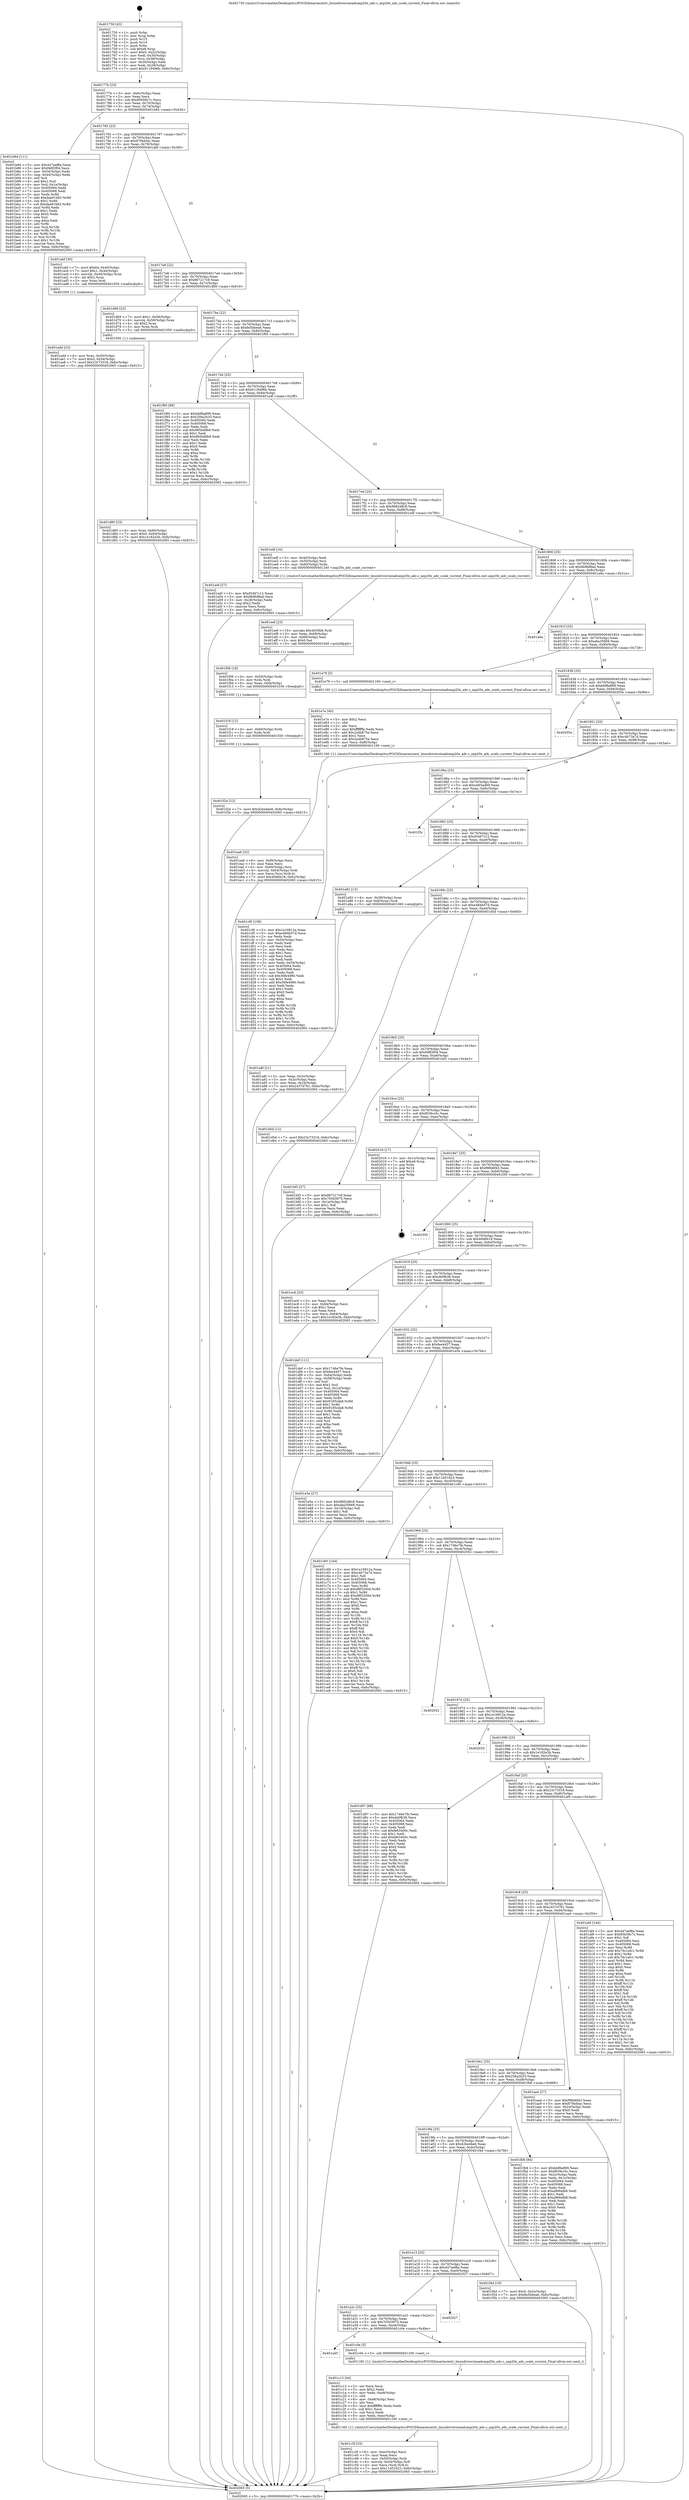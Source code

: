 digraph "0x401750" {
  label = "0x401750 (/mnt/c/Users/mathe/Desktop/tcc/POCII/binaries/extr_linuxdriversiioadcaxp20x_adc.c_axp20x_adc_scale_current_Final-ollvm.out::main(0))"
  labelloc = "t"
  node[shape=record]

  Entry [label="",width=0.3,height=0.3,shape=circle,fillcolor=black,style=filled]
  "0x40177b" [label="{
     0x40177b [23]\l
     | [instrs]\l
     &nbsp;&nbsp;0x40177b \<+3\>: mov -0x6c(%rbp),%eax\l
     &nbsp;&nbsp;0x40177e \<+2\>: mov %eax,%ecx\l
     &nbsp;&nbsp;0x401780 \<+6\>: sub $0x85b58c7c,%ecx\l
     &nbsp;&nbsp;0x401786 \<+3\>: mov %eax,-0x70(%rbp)\l
     &nbsp;&nbsp;0x401789 \<+3\>: mov %ecx,-0x74(%rbp)\l
     &nbsp;&nbsp;0x40178c \<+6\>: je 0000000000401b84 \<main+0x434\>\l
  }"]
  "0x401b84" [label="{
     0x401b84 [111]\l
     | [instrs]\l
     &nbsp;&nbsp;0x401b84 \<+5\>: mov $0x447aef8a,%eax\l
     &nbsp;&nbsp;0x401b89 \<+5\>: mov $0xf48f2f04,%ecx\l
     &nbsp;&nbsp;0x401b8e \<+3\>: mov -0x54(%rbp),%edx\l
     &nbsp;&nbsp;0x401b91 \<+3\>: cmp -0x44(%rbp),%edx\l
     &nbsp;&nbsp;0x401b94 \<+4\>: setl %sil\l
     &nbsp;&nbsp;0x401b98 \<+4\>: and $0x1,%sil\l
     &nbsp;&nbsp;0x401b9c \<+4\>: mov %sil,-0x1e(%rbp)\l
     &nbsp;&nbsp;0x401ba0 \<+7\>: mov 0x405064,%edx\l
     &nbsp;&nbsp;0x401ba7 \<+7\>: mov 0x405068,%edi\l
     &nbsp;&nbsp;0x401bae \<+3\>: mov %edx,%r8d\l
     &nbsp;&nbsp;0x401bb1 \<+7\>: add $0xdae91b83,%r8d\l
     &nbsp;&nbsp;0x401bb8 \<+4\>: sub $0x1,%r8d\l
     &nbsp;&nbsp;0x401bbc \<+7\>: sub $0xdae91b83,%r8d\l
     &nbsp;&nbsp;0x401bc3 \<+4\>: imul %r8d,%edx\l
     &nbsp;&nbsp;0x401bc7 \<+3\>: and $0x1,%edx\l
     &nbsp;&nbsp;0x401bca \<+3\>: cmp $0x0,%edx\l
     &nbsp;&nbsp;0x401bcd \<+4\>: sete %sil\l
     &nbsp;&nbsp;0x401bd1 \<+3\>: cmp $0xa,%edi\l
     &nbsp;&nbsp;0x401bd4 \<+4\>: setl %r9b\l
     &nbsp;&nbsp;0x401bd8 \<+3\>: mov %sil,%r10b\l
     &nbsp;&nbsp;0x401bdb \<+3\>: and %r9b,%r10b\l
     &nbsp;&nbsp;0x401bde \<+3\>: xor %r9b,%sil\l
     &nbsp;&nbsp;0x401be1 \<+3\>: or %sil,%r10b\l
     &nbsp;&nbsp;0x401be4 \<+4\>: test $0x1,%r10b\l
     &nbsp;&nbsp;0x401be8 \<+3\>: cmovne %ecx,%eax\l
     &nbsp;&nbsp;0x401beb \<+3\>: mov %eax,-0x6c(%rbp)\l
     &nbsp;&nbsp;0x401bee \<+5\>: jmp 0000000000402065 \<main+0x915\>\l
  }"]
  "0x401792" [label="{
     0x401792 [22]\l
     | [instrs]\l
     &nbsp;&nbsp;0x401792 \<+5\>: jmp 0000000000401797 \<main+0x47\>\l
     &nbsp;&nbsp;0x401797 \<+3\>: mov -0x70(%rbp),%eax\l
     &nbsp;&nbsp;0x40179a \<+5\>: sub $0x87f4d0ac,%eax\l
     &nbsp;&nbsp;0x40179f \<+3\>: mov %eax,-0x78(%rbp)\l
     &nbsp;&nbsp;0x4017a2 \<+6\>: je 0000000000401abf \<main+0x36f\>\l
  }"]
  Exit [label="",width=0.3,height=0.3,shape=circle,fillcolor=black,style=filled,peripheries=2]
  "0x401abf" [label="{
     0x401abf [30]\l
     | [instrs]\l
     &nbsp;&nbsp;0x401abf \<+7\>: movl $0x64,-0x40(%rbp)\l
     &nbsp;&nbsp;0x401ac6 \<+7\>: movl $0x1,-0x44(%rbp)\l
     &nbsp;&nbsp;0x401acd \<+4\>: movslq -0x44(%rbp),%rax\l
     &nbsp;&nbsp;0x401ad1 \<+4\>: shl $0x2,%rax\l
     &nbsp;&nbsp;0x401ad5 \<+3\>: mov %rax,%rdi\l
     &nbsp;&nbsp;0x401ad8 \<+5\>: call 0000000000401050 \<malloc@plt\>\l
     | [calls]\l
     &nbsp;&nbsp;0x401050 \{1\} (unknown)\l
  }"]
  "0x4017a8" [label="{
     0x4017a8 [22]\l
     | [instrs]\l
     &nbsp;&nbsp;0x4017a8 \<+5\>: jmp 00000000004017ad \<main+0x5d\>\l
     &nbsp;&nbsp;0x4017ad \<+3\>: mov -0x70(%rbp),%eax\l
     &nbsp;&nbsp;0x4017b0 \<+5\>: sub $0x887217c9,%eax\l
     &nbsp;&nbsp;0x4017b5 \<+3\>: mov %eax,-0x7c(%rbp)\l
     &nbsp;&nbsp;0x4017b8 \<+6\>: je 0000000000401d69 \<main+0x619\>\l
  }"]
  "0x401f24" [label="{
     0x401f24 [12]\l
     | [instrs]\l
     &nbsp;&nbsp;0x401f24 \<+7\>: movl $0x42be4be6,-0x6c(%rbp)\l
     &nbsp;&nbsp;0x401f2b \<+5\>: jmp 0000000000402065 \<main+0x915\>\l
  }"]
  "0x401d69" [label="{
     0x401d69 [23]\l
     | [instrs]\l
     &nbsp;&nbsp;0x401d69 \<+7\>: movl $0x1,-0x58(%rbp)\l
     &nbsp;&nbsp;0x401d70 \<+4\>: movslq -0x58(%rbp),%rax\l
     &nbsp;&nbsp;0x401d74 \<+4\>: shl $0x2,%rax\l
     &nbsp;&nbsp;0x401d78 \<+3\>: mov %rax,%rdi\l
     &nbsp;&nbsp;0x401d7b \<+5\>: call 0000000000401050 \<malloc@plt\>\l
     | [calls]\l
     &nbsp;&nbsp;0x401050 \{1\} (unknown)\l
  }"]
  "0x4017be" [label="{
     0x4017be [22]\l
     | [instrs]\l
     &nbsp;&nbsp;0x4017be \<+5\>: jmp 00000000004017c3 \<main+0x73\>\l
     &nbsp;&nbsp;0x4017c3 \<+3\>: mov -0x70(%rbp),%eax\l
     &nbsp;&nbsp;0x4017c6 \<+5\>: sub $0x8e5bbea6,%eax\l
     &nbsp;&nbsp;0x4017cb \<+3\>: mov %eax,-0x80(%rbp)\l
     &nbsp;&nbsp;0x4017ce \<+6\>: je 0000000000401f60 \<main+0x810\>\l
  }"]
  "0x401f18" [label="{
     0x401f18 [12]\l
     | [instrs]\l
     &nbsp;&nbsp;0x401f18 \<+4\>: mov -0x60(%rbp),%rdx\l
     &nbsp;&nbsp;0x401f1c \<+3\>: mov %rdx,%rdi\l
     &nbsp;&nbsp;0x401f1f \<+5\>: call 0000000000401030 \<free@plt\>\l
     | [calls]\l
     &nbsp;&nbsp;0x401030 \{1\} (unknown)\l
  }"]
  "0x401f60" [label="{
     0x401f60 [88]\l
     | [instrs]\l
     &nbsp;&nbsp;0x401f60 \<+5\>: mov $0xbbf8a899,%eax\l
     &nbsp;&nbsp;0x401f65 \<+5\>: mov $0x258a2b33,%ecx\l
     &nbsp;&nbsp;0x401f6a \<+7\>: mov 0x405064,%edx\l
     &nbsp;&nbsp;0x401f71 \<+7\>: mov 0x405068,%esi\l
     &nbsp;&nbsp;0x401f78 \<+2\>: mov %edx,%edi\l
     &nbsp;&nbsp;0x401f7a \<+6\>: sub $0x985bd9b9,%edi\l
     &nbsp;&nbsp;0x401f80 \<+3\>: sub $0x1,%edi\l
     &nbsp;&nbsp;0x401f83 \<+6\>: add $0x985bd9b9,%edi\l
     &nbsp;&nbsp;0x401f89 \<+3\>: imul %edi,%edx\l
     &nbsp;&nbsp;0x401f8c \<+3\>: and $0x1,%edx\l
     &nbsp;&nbsp;0x401f8f \<+3\>: cmp $0x0,%edx\l
     &nbsp;&nbsp;0x401f92 \<+4\>: sete %r8b\l
     &nbsp;&nbsp;0x401f96 \<+3\>: cmp $0xa,%esi\l
     &nbsp;&nbsp;0x401f99 \<+4\>: setl %r9b\l
     &nbsp;&nbsp;0x401f9d \<+3\>: mov %r8b,%r10b\l
     &nbsp;&nbsp;0x401fa0 \<+3\>: and %r9b,%r10b\l
     &nbsp;&nbsp;0x401fa3 \<+3\>: xor %r9b,%r8b\l
     &nbsp;&nbsp;0x401fa6 \<+3\>: or %r8b,%r10b\l
     &nbsp;&nbsp;0x401fa9 \<+4\>: test $0x1,%r10b\l
     &nbsp;&nbsp;0x401fad \<+3\>: cmovne %ecx,%eax\l
     &nbsp;&nbsp;0x401fb0 \<+3\>: mov %eax,-0x6c(%rbp)\l
     &nbsp;&nbsp;0x401fb3 \<+5\>: jmp 0000000000402065 \<main+0x915\>\l
  }"]
  "0x4017d4" [label="{
     0x4017d4 [25]\l
     | [instrs]\l
     &nbsp;&nbsp;0x4017d4 \<+5\>: jmp 00000000004017d9 \<main+0x89\>\l
     &nbsp;&nbsp;0x4017d9 \<+3\>: mov -0x70(%rbp),%eax\l
     &nbsp;&nbsp;0x4017dc \<+5\>: sub $0x9119496b,%eax\l
     &nbsp;&nbsp;0x4017e1 \<+6\>: mov %eax,-0x84(%rbp)\l
     &nbsp;&nbsp;0x4017e7 \<+6\>: je 0000000000401a4f \<main+0x2ff\>\l
  }"]
  "0x401f06" [label="{
     0x401f06 [18]\l
     | [instrs]\l
     &nbsp;&nbsp;0x401f06 \<+4\>: mov -0x50(%rbp),%rdx\l
     &nbsp;&nbsp;0x401f0a \<+3\>: mov %rdx,%rdi\l
     &nbsp;&nbsp;0x401f0d \<+6\>: mov %eax,-0xf4(%rbp)\l
     &nbsp;&nbsp;0x401f13 \<+5\>: call 0000000000401030 \<free@plt\>\l
     | [calls]\l
     &nbsp;&nbsp;0x401030 \{1\} (unknown)\l
  }"]
  "0x401a4f" [label="{
     0x401a4f [27]\l
     | [instrs]\l
     &nbsp;&nbsp;0x401a4f \<+5\>: mov $0xd5467c12,%eax\l
     &nbsp;&nbsp;0x401a54 \<+5\>: mov $0x9b9bf8ad,%ecx\l
     &nbsp;&nbsp;0x401a59 \<+3\>: mov -0x28(%rbp),%edx\l
     &nbsp;&nbsp;0x401a5c \<+3\>: cmp $0x2,%edx\l
     &nbsp;&nbsp;0x401a5f \<+3\>: cmovne %ecx,%eax\l
     &nbsp;&nbsp;0x401a62 \<+3\>: mov %eax,-0x6c(%rbp)\l
     &nbsp;&nbsp;0x401a65 \<+5\>: jmp 0000000000402065 \<main+0x915\>\l
  }"]
  "0x4017ed" [label="{
     0x4017ed [25]\l
     | [instrs]\l
     &nbsp;&nbsp;0x4017ed \<+5\>: jmp 00000000004017f2 \<main+0xa2\>\l
     &nbsp;&nbsp;0x4017f2 \<+3\>: mov -0x70(%rbp),%eax\l
     &nbsp;&nbsp;0x4017f5 \<+5\>: sub $0x9682d8c8,%eax\l
     &nbsp;&nbsp;0x4017fa \<+6\>: mov %eax,-0x88(%rbp)\l
     &nbsp;&nbsp;0x401800 \<+6\>: je 0000000000401edf \<main+0x78f\>\l
  }"]
  "0x402065" [label="{
     0x402065 [5]\l
     | [instrs]\l
     &nbsp;&nbsp;0x402065 \<+5\>: jmp 000000000040177b \<main+0x2b\>\l
  }"]
  "0x401750" [label="{
     0x401750 [43]\l
     | [instrs]\l
     &nbsp;&nbsp;0x401750 \<+1\>: push %rbp\l
     &nbsp;&nbsp;0x401751 \<+3\>: mov %rsp,%rbp\l
     &nbsp;&nbsp;0x401754 \<+2\>: push %r15\l
     &nbsp;&nbsp;0x401756 \<+2\>: push %r14\l
     &nbsp;&nbsp;0x401758 \<+1\>: push %rbx\l
     &nbsp;&nbsp;0x401759 \<+7\>: sub $0xe8,%rsp\l
     &nbsp;&nbsp;0x401760 \<+7\>: movl $0x0,-0x2c(%rbp)\l
     &nbsp;&nbsp;0x401767 \<+3\>: mov %edi,-0x30(%rbp)\l
     &nbsp;&nbsp;0x40176a \<+4\>: mov %rsi,-0x38(%rbp)\l
     &nbsp;&nbsp;0x40176e \<+3\>: mov -0x30(%rbp),%edi\l
     &nbsp;&nbsp;0x401771 \<+3\>: mov %edi,-0x28(%rbp)\l
     &nbsp;&nbsp;0x401774 \<+7\>: movl $0x9119496b,-0x6c(%rbp)\l
  }"]
  "0x401eef" [label="{
     0x401eef [23]\l
     | [instrs]\l
     &nbsp;&nbsp;0x401eef \<+10\>: movabs $0x4030b6,%rdi\l
     &nbsp;&nbsp;0x401ef9 \<+3\>: mov %eax,-0x68(%rbp)\l
     &nbsp;&nbsp;0x401efc \<+3\>: mov -0x68(%rbp),%esi\l
     &nbsp;&nbsp;0x401eff \<+2\>: mov $0x0,%al\l
     &nbsp;&nbsp;0x401f01 \<+5\>: call 0000000000401040 \<printf@plt\>\l
     | [calls]\l
     &nbsp;&nbsp;0x401040 \{1\} (unknown)\l
  }"]
  "0x401edf" [label="{
     0x401edf [16]\l
     | [instrs]\l
     &nbsp;&nbsp;0x401edf \<+3\>: mov -0x40(%rbp),%edi\l
     &nbsp;&nbsp;0x401ee2 \<+4\>: mov -0x50(%rbp),%rsi\l
     &nbsp;&nbsp;0x401ee6 \<+4\>: mov -0x60(%rbp),%rdx\l
     &nbsp;&nbsp;0x401eea \<+5\>: call 0000000000401240 \<axp20x_adc_scale_current\>\l
     | [calls]\l
     &nbsp;&nbsp;0x401240 \{1\} (/mnt/c/Users/mathe/Desktop/tcc/POCII/binaries/extr_linuxdriversiioadcaxp20x_adc.c_axp20x_adc_scale_current_Final-ollvm.out::axp20x_adc_scale_current)\l
  }"]
  "0x401806" [label="{
     0x401806 [25]\l
     | [instrs]\l
     &nbsp;&nbsp;0x401806 \<+5\>: jmp 000000000040180b \<main+0xbb\>\l
     &nbsp;&nbsp;0x40180b \<+3\>: mov -0x70(%rbp),%eax\l
     &nbsp;&nbsp;0x40180e \<+5\>: sub $0x9b9bf8ad,%eax\l
     &nbsp;&nbsp;0x401813 \<+6\>: mov %eax,-0x8c(%rbp)\l
     &nbsp;&nbsp;0x401819 \<+6\>: je 0000000000401a6a \<main+0x31a\>\l
  }"]
  "0x401ea6" [label="{
     0x401ea6 [32]\l
     | [instrs]\l
     &nbsp;&nbsp;0x401ea6 \<+6\>: mov -0xf0(%rbp),%ecx\l
     &nbsp;&nbsp;0x401eac \<+3\>: imul %eax,%ecx\l
     &nbsp;&nbsp;0x401eaf \<+4\>: mov -0x60(%rbp),%rsi\l
     &nbsp;&nbsp;0x401eb3 \<+4\>: movslq -0x64(%rbp),%rdi\l
     &nbsp;&nbsp;0x401eb7 \<+3\>: mov %ecx,(%rsi,%rdi,4)\l
     &nbsp;&nbsp;0x401eba \<+7\>: movl $0x40d6b18,-0x6c(%rbp)\l
     &nbsp;&nbsp;0x401ec1 \<+5\>: jmp 0000000000402065 \<main+0x915\>\l
  }"]
  "0x401a6a" [label="{
     0x401a6a\l
  }", style=dashed]
  "0x40181f" [label="{
     0x40181f [25]\l
     | [instrs]\l
     &nbsp;&nbsp;0x40181f \<+5\>: jmp 0000000000401824 \<main+0xd4\>\l
     &nbsp;&nbsp;0x401824 \<+3\>: mov -0x70(%rbp),%eax\l
     &nbsp;&nbsp;0x401827 \<+5\>: sub $0xaba35669,%eax\l
     &nbsp;&nbsp;0x40182c \<+6\>: mov %eax,-0x90(%rbp)\l
     &nbsp;&nbsp;0x401832 \<+6\>: je 0000000000401e79 \<main+0x729\>\l
  }"]
  "0x401e7e" [label="{
     0x401e7e [40]\l
     | [instrs]\l
     &nbsp;&nbsp;0x401e7e \<+5\>: mov $0x2,%ecx\l
     &nbsp;&nbsp;0x401e83 \<+1\>: cltd\l
     &nbsp;&nbsp;0x401e84 \<+2\>: idiv %ecx\l
     &nbsp;&nbsp;0x401e86 \<+6\>: imul $0xfffffffe,%edx,%ecx\l
     &nbsp;&nbsp;0x401e8c \<+6\>: add $0x2a4b875e,%ecx\l
     &nbsp;&nbsp;0x401e92 \<+3\>: add $0x1,%ecx\l
     &nbsp;&nbsp;0x401e95 \<+6\>: sub $0x2a4b875e,%ecx\l
     &nbsp;&nbsp;0x401e9b \<+6\>: mov %ecx,-0xf0(%rbp)\l
     &nbsp;&nbsp;0x401ea1 \<+5\>: call 0000000000401160 \<next_i\>\l
     | [calls]\l
     &nbsp;&nbsp;0x401160 \{1\} (/mnt/c/Users/mathe/Desktop/tcc/POCII/binaries/extr_linuxdriversiioadcaxp20x_adc.c_axp20x_adc_scale_current_Final-ollvm.out::next_i)\l
  }"]
  "0x401e79" [label="{
     0x401e79 [5]\l
     | [instrs]\l
     &nbsp;&nbsp;0x401e79 \<+5\>: call 0000000000401160 \<next_i\>\l
     | [calls]\l
     &nbsp;&nbsp;0x401160 \{1\} (/mnt/c/Users/mathe/Desktop/tcc/POCII/binaries/extr_linuxdriversiioadcaxp20x_adc.c_axp20x_adc_scale_current_Final-ollvm.out::next_i)\l
  }"]
  "0x401838" [label="{
     0x401838 [25]\l
     | [instrs]\l
     &nbsp;&nbsp;0x401838 \<+5\>: jmp 000000000040183d \<main+0xed\>\l
     &nbsp;&nbsp;0x40183d \<+3\>: mov -0x70(%rbp),%eax\l
     &nbsp;&nbsp;0x401840 \<+5\>: sub $0xbbf8a899,%eax\l
     &nbsp;&nbsp;0x401845 \<+6\>: mov %eax,-0x94(%rbp)\l
     &nbsp;&nbsp;0x40184b \<+6\>: je 000000000040205e \<main+0x90e\>\l
  }"]
  "0x401d80" [label="{
     0x401d80 [23]\l
     | [instrs]\l
     &nbsp;&nbsp;0x401d80 \<+4\>: mov %rax,-0x60(%rbp)\l
     &nbsp;&nbsp;0x401d84 \<+7\>: movl $0x0,-0x64(%rbp)\l
     &nbsp;&nbsp;0x401d8b \<+7\>: movl $0x1e182e3b,-0x6c(%rbp)\l
     &nbsp;&nbsp;0x401d92 \<+5\>: jmp 0000000000402065 \<main+0x915\>\l
  }"]
  "0x40205e" [label="{
     0x40205e\l
  }", style=dashed]
  "0x401851" [label="{
     0x401851 [25]\l
     | [instrs]\l
     &nbsp;&nbsp;0x401851 \<+5\>: jmp 0000000000401856 \<main+0x106\>\l
     &nbsp;&nbsp;0x401856 \<+3\>: mov -0x70(%rbp),%eax\l
     &nbsp;&nbsp;0x401859 \<+5\>: sub $0xc4b73a7d,%eax\l
     &nbsp;&nbsp;0x40185e \<+6\>: mov %eax,-0x98(%rbp)\l
     &nbsp;&nbsp;0x401864 \<+6\>: je 0000000000401cf0 \<main+0x5a0\>\l
  }"]
  "0x401c3f" [label="{
     0x401c3f [33]\l
     | [instrs]\l
     &nbsp;&nbsp;0x401c3f \<+6\>: mov -0xec(%rbp),%ecx\l
     &nbsp;&nbsp;0x401c45 \<+3\>: imul %eax,%ecx\l
     &nbsp;&nbsp;0x401c48 \<+4\>: mov -0x50(%rbp),%rdi\l
     &nbsp;&nbsp;0x401c4c \<+4\>: movslq -0x54(%rbp),%r8\l
     &nbsp;&nbsp;0x401c50 \<+4\>: mov %ecx,(%rdi,%r8,4)\l
     &nbsp;&nbsp;0x401c54 \<+7\>: movl $0x11d51623,-0x6c(%rbp)\l
     &nbsp;&nbsp;0x401c5b \<+5\>: jmp 0000000000402065 \<main+0x915\>\l
  }"]
  "0x401cf0" [label="{
     0x401cf0 [109]\l
     | [instrs]\l
     &nbsp;&nbsp;0x401cf0 \<+5\>: mov $0x1e16812a,%eax\l
     &nbsp;&nbsp;0x401cf5 \<+5\>: mov $0xe484b57d,%ecx\l
     &nbsp;&nbsp;0x401cfa \<+2\>: xor %edx,%edx\l
     &nbsp;&nbsp;0x401cfc \<+3\>: mov -0x54(%rbp),%esi\l
     &nbsp;&nbsp;0x401cff \<+2\>: mov %edx,%edi\l
     &nbsp;&nbsp;0x401d01 \<+2\>: sub %esi,%edi\l
     &nbsp;&nbsp;0x401d03 \<+2\>: mov %edx,%esi\l
     &nbsp;&nbsp;0x401d05 \<+3\>: sub $0x1,%esi\l
     &nbsp;&nbsp;0x401d08 \<+2\>: add %esi,%edi\l
     &nbsp;&nbsp;0x401d0a \<+2\>: sub %edi,%edx\l
     &nbsp;&nbsp;0x401d0c \<+3\>: mov %edx,-0x54(%rbp)\l
     &nbsp;&nbsp;0x401d0f \<+7\>: mov 0x405064,%edx\l
     &nbsp;&nbsp;0x401d16 \<+7\>: mov 0x405068,%esi\l
     &nbsp;&nbsp;0x401d1d \<+2\>: mov %edx,%edi\l
     &nbsp;&nbsp;0x401d1f \<+6\>: sub $0x36fe4980,%edi\l
     &nbsp;&nbsp;0x401d25 \<+3\>: sub $0x1,%edi\l
     &nbsp;&nbsp;0x401d28 \<+6\>: add $0x36fe4980,%edi\l
     &nbsp;&nbsp;0x401d2e \<+3\>: imul %edi,%edx\l
     &nbsp;&nbsp;0x401d31 \<+3\>: and $0x1,%edx\l
     &nbsp;&nbsp;0x401d34 \<+3\>: cmp $0x0,%edx\l
     &nbsp;&nbsp;0x401d37 \<+4\>: sete %r8b\l
     &nbsp;&nbsp;0x401d3b \<+3\>: cmp $0xa,%esi\l
     &nbsp;&nbsp;0x401d3e \<+4\>: setl %r9b\l
     &nbsp;&nbsp;0x401d42 \<+3\>: mov %r8b,%r10b\l
     &nbsp;&nbsp;0x401d45 \<+3\>: and %r9b,%r10b\l
     &nbsp;&nbsp;0x401d48 \<+3\>: xor %r9b,%r8b\l
     &nbsp;&nbsp;0x401d4b \<+3\>: or %r8b,%r10b\l
     &nbsp;&nbsp;0x401d4e \<+4\>: test $0x1,%r10b\l
     &nbsp;&nbsp;0x401d52 \<+3\>: cmovne %ecx,%eax\l
     &nbsp;&nbsp;0x401d55 \<+3\>: mov %eax,-0x6c(%rbp)\l
     &nbsp;&nbsp;0x401d58 \<+5\>: jmp 0000000000402065 \<main+0x915\>\l
  }"]
  "0x40186a" [label="{
     0x40186a [25]\l
     | [instrs]\l
     &nbsp;&nbsp;0x40186a \<+5\>: jmp 000000000040186f \<main+0x11f\>\l
     &nbsp;&nbsp;0x40186f \<+3\>: mov -0x70(%rbp),%eax\l
     &nbsp;&nbsp;0x401872 \<+5\>: sub $0xcb65ad69,%eax\l
     &nbsp;&nbsp;0x401877 \<+6\>: mov %eax,-0x9c(%rbp)\l
     &nbsp;&nbsp;0x40187d \<+6\>: je 0000000000401f3c \<main+0x7ec\>\l
  }"]
  "0x401c13" [label="{
     0x401c13 [44]\l
     | [instrs]\l
     &nbsp;&nbsp;0x401c13 \<+2\>: xor %ecx,%ecx\l
     &nbsp;&nbsp;0x401c15 \<+5\>: mov $0x2,%edx\l
     &nbsp;&nbsp;0x401c1a \<+6\>: mov %edx,-0xe8(%rbp)\l
     &nbsp;&nbsp;0x401c20 \<+1\>: cltd\l
     &nbsp;&nbsp;0x401c21 \<+6\>: mov -0xe8(%rbp),%esi\l
     &nbsp;&nbsp;0x401c27 \<+2\>: idiv %esi\l
     &nbsp;&nbsp;0x401c29 \<+6\>: imul $0xfffffffe,%edx,%edx\l
     &nbsp;&nbsp;0x401c2f \<+3\>: sub $0x1,%ecx\l
     &nbsp;&nbsp;0x401c32 \<+2\>: sub %ecx,%edx\l
     &nbsp;&nbsp;0x401c34 \<+6\>: mov %edx,-0xec(%rbp)\l
     &nbsp;&nbsp;0x401c3a \<+5\>: call 0000000000401160 \<next_i\>\l
     | [calls]\l
     &nbsp;&nbsp;0x401160 \{1\} (/mnt/c/Users/mathe/Desktop/tcc/POCII/binaries/extr_linuxdriversiioadcaxp20x_adc.c_axp20x_adc_scale_current_Final-ollvm.out::next_i)\l
  }"]
  "0x401f3c" [label="{
     0x401f3c\l
  }", style=dashed]
  "0x401883" [label="{
     0x401883 [25]\l
     | [instrs]\l
     &nbsp;&nbsp;0x401883 \<+5\>: jmp 0000000000401888 \<main+0x138\>\l
     &nbsp;&nbsp;0x401888 \<+3\>: mov -0x70(%rbp),%eax\l
     &nbsp;&nbsp;0x40188b \<+5\>: sub $0xd5467c12,%eax\l
     &nbsp;&nbsp;0x401890 \<+6\>: mov %eax,-0xa0(%rbp)\l
     &nbsp;&nbsp;0x401896 \<+6\>: je 0000000000401a82 \<main+0x332\>\l
  }"]
  "0x401a45" [label="{
     0x401a45\l
  }", style=dashed]
  "0x401a82" [label="{
     0x401a82 [13]\l
     | [instrs]\l
     &nbsp;&nbsp;0x401a82 \<+4\>: mov -0x38(%rbp),%rax\l
     &nbsp;&nbsp;0x401a86 \<+4\>: mov 0x8(%rax),%rdi\l
     &nbsp;&nbsp;0x401a8a \<+5\>: call 0000000000401060 \<atoi@plt\>\l
     | [calls]\l
     &nbsp;&nbsp;0x401060 \{1\} (unknown)\l
  }"]
  "0x40189c" [label="{
     0x40189c [25]\l
     | [instrs]\l
     &nbsp;&nbsp;0x40189c \<+5\>: jmp 00000000004018a1 \<main+0x151\>\l
     &nbsp;&nbsp;0x4018a1 \<+3\>: mov -0x70(%rbp),%eax\l
     &nbsp;&nbsp;0x4018a4 \<+5\>: sub $0xe484b57d,%eax\l
     &nbsp;&nbsp;0x4018a9 \<+6\>: mov %eax,-0xa4(%rbp)\l
     &nbsp;&nbsp;0x4018af \<+6\>: je 0000000000401d5d \<main+0x60d\>\l
  }"]
  "0x401a8f" [label="{
     0x401a8f [21]\l
     | [instrs]\l
     &nbsp;&nbsp;0x401a8f \<+3\>: mov %eax,-0x3c(%rbp)\l
     &nbsp;&nbsp;0x401a92 \<+3\>: mov -0x3c(%rbp),%eax\l
     &nbsp;&nbsp;0x401a95 \<+3\>: mov %eax,-0x24(%rbp)\l
     &nbsp;&nbsp;0x401a98 \<+7\>: movl $0x2437d761,-0x6c(%rbp)\l
     &nbsp;&nbsp;0x401a9f \<+5\>: jmp 0000000000402065 \<main+0x915\>\l
  }"]
  "0x401c0e" [label="{
     0x401c0e [5]\l
     | [instrs]\l
     &nbsp;&nbsp;0x401c0e \<+5\>: call 0000000000401160 \<next_i\>\l
     | [calls]\l
     &nbsp;&nbsp;0x401160 \{1\} (/mnt/c/Users/mathe/Desktop/tcc/POCII/binaries/extr_linuxdriversiioadcaxp20x_adc.c_axp20x_adc_scale_current_Final-ollvm.out::next_i)\l
  }"]
  "0x401d5d" [label="{
     0x401d5d [12]\l
     | [instrs]\l
     &nbsp;&nbsp;0x401d5d \<+7\>: movl $0x23c73318,-0x6c(%rbp)\l
     &nbsp;&nbsp;0x401d64 \<+5\>: jmp 0000000000402065 \<main+0x915\>\l
  }"]
  "0x4018b5" [label="{
     0x4018b5 [25]\l
     | [instrs]\l
     &nbsp;&nbsp;0x4018b5 \<+5\>: jmp 00000000004018ba \<main+0x16a\>\l
     &nbsp;&nbsp;0x4018ba \<+3\>: mov -0x70(%rbp),%eax\l
     &nbsp;&nbsp;0x4018bd \<+5\>: sub $0xf48f2f04,%eax\l
     &nbsp;&nbsp;0x4018c2 \<+6\>: mov %eax,-0xa8(%rbp)\l
     &nbsp;&nbsp;0x4018c8 \<+6\>: je 0000000000401bf3 \<main+0x4a3\>\l
  }"]
  "0x401a2c" [label="{
     0x401a2c [25]\l
     | [instrs]\l
     &nbsp;&nbsp;0x401a2c \<+5\>: jmp 0000000000401a31 \<main+0x2e1\>\l
     &nbsp;&nbsp;0x401a31 \<+3\>: mov -0x70(%rbp),%eax\l
     &nbsp;&nbsp;0x401a34 \<+5\>: sub $0x705d3975,%eax\l
     &nbsp;&nbsp;0x401a39 \<+6\>: mov %eax,-0xe4(%rbp)\l
     &nbsp;&nbsp;0x401a3f \<+6\>: je 0000000000401c0e \<main+0x4be\>\l
  }"]
  "0x401bf3" [label="{
     0x401bf3 [27]\l
     | [instrs]\l
     &nbsp;&nbsp;0x401bf3 \<+5\>: mov $0x887217c9,%eax\l
     &nbsp;&nbsp;0x401bf8 \<+5\>: mov $0x705d3975,%ecx\l
     &nbsp;&nbsp;0x401bfd \<+3\>: mov -0x1e(%rbp),%dl\l
     &nbsp;&nbsp;0x401c00 \<+3\>: test $0x1,%dl\l
     &nbsp;&nbsp;0x401c03 \<+3\>: cmovne %ecx,%eax\l
     &nbsp;&nbsp;0x401c06 \<+3\>: mov %eax,-0x6c(%rbp)\l
     &nbsp;&nbsp;0x401c09 \<+5\>: jmp 0000000000402065 \<main+0x915\>\l
  }"]
  "0x4018ce" [label="{
     0x4018ce [25]\l
     | [instrs]\l
     &nbsp;&nbsp;0x4018ce \<+5\>: jmp 00000000004018d3 \<main+0x183\>\l
     &nbsp;&nbsp;0x4018d3 \<+3\>: mov -0x70(%rbp),%eax\l
     &nbsp;&nbsp;0x4018d6 \<+5\>: sub $0xf639cc5c,%eax\l
     &nbsp;&nbsp;0x4018db \<+6\>: mov %eax,-0xac(%rbp)\l
     &nbsp;&nbsp;0x4018e1 \<+6\>: je 0000000000402016 \<main+0x8c6\>\l
  }"]
  "0x402027" [label="{
     0x402027\l
  }", style=dashed]
  "0x402016" [label="{
     0x402016 [17]\l
     | [instrs]\l
     &nbsp;&nbsp;0x402016 \<+3\>: mov -0x1c(%rbp),%eax\l
     &nbsp;&nbsp;0x402019 \<+7\>: add $0xe8,%rsp\l
     &nbsp;&nbsp;0x402020 \<+1\>: pop %rbx\l
     &nbsp;&nbsp;0x402021 \<+2\>: pop %r14\l
     &nbsp;&nbsp;0x402023 \<+2\>: pop %r15\l
     &nbsp;&nbsp;0x402025 \<+1\>: pop %rbp\l
     &nbsp;&nbsp;0x402026 \<+1\>: ret\l
  }"]
  "0x4018e7" [label="{
     0x4018e7 [25]\l
     | [instrs]\l
     &nbsp;&nbsp;0x4018e7 \<+5\>: jmp 00000000004018ec \<main+0x19c\>\l
     &nbsp;&nbsp;0x4018ec \<+3\>: mov -0x70(%rbp),%eax\l
     &nbsp;&nbsp;0x4018ef \<+5\>: sub $0xf96b6f43,%eax\l
     &nbsp;&nbsp;0x4018f4 \<+6\>: mov %eax,-0xb0(%rbp)\l
     &nbsp;&nbsp;0x4018fa \<+6\>: je 0000000000401f30 \<main+0x7e0\>\l
  }"]
  "0x401a13" [label="{
     0x401a13 [25]\l
     | [instrs]\l
     &nbsp;&nbsp;0x401a13 \<+5\>: jmp 0000000000401a18 \<main+0x2c8\>\l
     &nbsp;&nbsp;0x401a18 \<+3\>: mov -0x70(%rbp),%eax\l
     &nbsp;&nbsp;0x401a1b \<+5\>: sub $0x447aef8a,%eax\l
     &nbsp;&nbsp;0x401a20 \<+6\>: mov %eax,-0xe0(%rbp)\l
     &nbsp;&nbsp;0x401a26 \<+6\>: je 0000000000402027 \<main+0x8d7\>\l
  }"]
  "0x401f30" [label="{
     0x401f30\l
  }", style=dashed]
  "0x401900" [label="{
     0x401900 [25]\l
     | [instrs]\l
     &nbsp;&nbsp;0x401900 \<+5\>: jmp 0000000000401905 \<main+0x1b5\>\l
     &nbsp;&nbsp;0x401905 \<+3\>: mov -0x70(%rbp),%eax\l
     &nbsp;&nbsp;0x401908 \<+5\>: sub $0x40d6b18,%eax\l
     &nbsp;&nbsp;0x40190d \<+6\>: mov %eax,-0xb4(%rbp)\l
     &nbsp;&nbsp;0x401913 \<+6\>: je 0000000000401ec6 \<main+0x776\>\l
  }"]
  "0x401f4d" [label="{
     0x401f4d [19]\l
     | [instrs]\l
     &nbsp;&nbsp;0x401f4d \<+7\>: movl $0x0,-0x2c(%rbp)\l
     &nbsp;&nbsp;0x401f54 \<+7\>: movl $0x8e5bbea6,-0x6c(%rbp)\l
     &nbsp;&nbsp;0x401f5b \<+5\>: jmp 0000000000402065 \<main+0x915\>\l
  }"]
  "0x401ec6" [label="{
     0x401ec6 [25]\l
     | [instrs]\l
     &nbsp;&nbsp;0x401ec6 \<+2\>: xor %eax,%eax\l
     &nbsp;&nbsp;0x401ec8 \<+3\>: mov -0x64(%rbp),%ecx\l
     &nbsp;&nbsp;0x401ecb \<+3\>: sub $0x1,%eax\l
     &nbsp;&nbsp;0x401ece \<+2\>: sub %eax,%ecx\l
     &nbsp;&nbsp;0x401ed0 \<+3\>: mov %ecx,-0x64(%rbp)\l
     &nbsp;&nbsp;0x401ed3 \<+7\>: movl $0x1e182e3b,-0x6c(%rbp)\l
     &nbsp;&nbsp;0x401eda \<+5\>: jmp 0000000000402065 \<main+0x915\>\l
  }"]
  "0x401919" [label="{
     0x401919 [25]\l
     | [instrs]\l
     &nbsp;&nbsp;0x401919 \<+5\>: jmp 000000000040191e \<main+0x1ce\>\l
     &nbsp;&nbsp;0x40191e \<+3\>: mov -0x70(%rbp),%eax\l
     &nbsp;&nbsp;0x401921 \<+5\>: sub $0xde0fb36,%eax\l
     &nbsp;&nbsp;0x401926 \<+6\>: mov %eax,-0xb8(%rbp)\l
     &nbsp;&nbsp;0x40192c \<+6\>: je 0000000000401def \<main+0x69f\>\l
  }"]
  "0x4019fa" [label="{
     0x4019fa [25]\l
     | [instrs]\l
     &nbsp;&nbsp;0x4019fa \<+5\>: jmp 00000000004019ff \<main+0x2af\>\l
     &nbsp;&nbsp;0x4019ff \<+3\>: mov -0x70(%rbp),%eax\l
     &nbsp;&nbsp;0x401a02 \<+5\>: sub $0x42be4be6,%eax\l
     &nbsp;&nbsp;0x401a07 \<+6\>: mov %eax,-0xdc(%rbp)\l
     &nbsp;&nbsp;0x401a0d \<+6\>: je 0000000000401f4d \<main+0x7fd\>\l
  }"]
  "0x401def" [label="{
     0x401def [111]\l
     | [instrs]\l
     &nbsp;&nbsp;0x401def \<+5\>: mov $0x1746e7fe,%eax\l
     &nbsp;&nbsp;0x401df4 \<+5\>: mov $0xfee4457,%ecx\l
     &nbsp;&nbsp;0x401df9 \<+3\>: mov -0x64(%rbp),%edx\l
     &nbsp;&nbsp;0x401dfc \<+3\>: cmp -0x58(%rbp),%edx\l
     &nbsp;&nbsp;0x401dff \<+4\>: setl %sil\l
     &nbsp;&nbsp;0x401e03 \<+4\>: and $0x1,%sil\l
     &nbsp;&nbsp;0x401e07 \<+4\>: mov %sil,-0x1d(%rbp)\l
     &nbsp;&nbsp;0x401e0b \<+7\>: mov 0x405064,%edx\l
     &nbsp;&nbsp;0x401e12 \<+7\>: mov 0x405068,%edi\l
     &nbsp;&nbsp;0x401e19 \<+3\>: mov %edx,%r8d\l
     &nbsp;&nbsp;0x401e1c \<+7\>: add $0x9185cda8,%r8d\l
     &nbsp;&nbsp;0x401e23 \<+4\>: sub $0x1,%r8d\l
     &nbsp;&nbsp;0x401e27 \<+7\>: sub $0x9185cda8,%r8d\l
     &nbsp;&nbsp;0x401e2e \<+4\>: imul %r8d,%edx\l
     &nbsp;&nbsp;0x401e32 \<+3\>: and $0x1,%edx\l
     &nbsp;&nbsp;0x401e35 \<+3\>: cmp $0x0,%edx\l
     &nbsp;&nbsp;0x401e38 \<+4\>: sete %sil\l
     &nbsp;&nbsp;0x401e3c \<+3\>: cmp $0xa,%edi\l
     &nbsp;&nbsp;0x401e3f \<+4\>: setl %r9b\l
     &nbsp;&nbsp;0x401e43 \<+3\>: mov %sil,%r10b\l
     &nbsp;&nbsp;0x401e46 \<+3\>: and %r9b,%r10b\l
     &nbsp;&nbsp;0x401e49 \<+3\>: xor %r9b,%sil\l
     &nbsp;&nbsp;0x401e4c \<+3\>: or %sil,%r10b\l
     &nbsp;&nbsp;0x401e4f \<+4\>: test $0x1,%r10b\l
     &nbsp;&nbsp;0x401e53 \<+3\>: cmovne %ecx,%eax\l
     &nbsp;&nbsp;0x401e56 \<+3\>: mov %eax,-0x6c(%rbp)\l
     &nbsp;&nbsp;0x401e59 \<+5\>: jmp 0000000000402065 \<main+0x915\>\l
  }"]
  "0x401932" [label="{
     0x401932 [25]\l
     | [instrs]\l
     &nbsp;&nbsp;0x401932 \<+5\>: jmp 0000000000401937 \<main+0x1e7\>\l
     &nbsp;&nbsp;0x401937 \<+3\>: mov -0x70(%rbp),%eax\l
     &nbsp;&nbsp;0x40193a \<+5\>: sub $0xfee4457,%eax\l
     &nbsp;&nbsp;0x40193f \<+6\>: mov %eax,-0xbc(%rbp)\l
     &nbsp;&nbsp;0x401945 \<+6\>: je 0000000000401e5e \<main+0x70e\>\l
  }"]
  "0x401fb8" [label="{
     0x401fb8 [94]\l
     | [instrs]\l
     &nbsp;&nbsp;0x401fb8 \<+5\>: mov $0xbbf8a899,%eax\l
     &nbsp;&nbsp;0x401fbd \<+5\>: mov $0xf639cc5c,%ecx\l
     &nbsp;&nbsp;0x401fc2 \<+3\>: mov -0x2c(%rbp),%edx\l
     &nbsp;&nbsp;0x401fc5 \<+3\>: mov %edx,-0x1c(%rbp)\l
     &nbsp;&nbsp;0x401fc8 \<+7\>: mov 0x405064,%edx\l
     &nbsp;&nbsp;0x401fcf \<+7\>: mov 0x405068,%esi\l
     &nbsp;&nbsp;0x401fd6 \<+2\>: mov %edx,%edi\l
     &nbsp;&nbsp;0x401fd8 \<+6\>: sub $0xa966afb8,%edi\l
     &nbsp;&nbsp;0x401fde \<+3\>: sub $0x1,%edi\l
     &nbsp;&nbsp;0x401fe1 \<+6\>: add $0xa966afb8,%edi\l
     &nbsp;&nbsp;0x401fe7 \<+3\>: imul %edi,%edx\l
     &nbsp;&nbsp;0x401fea \<+3\>: and $0x1,%edx\l
     &nbsp;&nbsp;0x401fed \<+3\>: cmp $0x0,%edx\l
     &nbsp;&nbsp;0x401ff0 \<+4\>: sete %r8b\l
     &nbsp;&nbsp;0x401ff4 \<+3\>: cmp $0xa,%esi\l
     &nbsp;&nbsp;0x401ff7 \<+4\>: setl %r9b\l
     &nbsp;&nbsp;0x401ffb \<+3\>: mov %r8b,%r10b\l
     &nbsp;&nbsp;0x401ffe \<+3\>: and %r9b,%r10b\l
     &nbsp;&nbsp;0x402001 \<+3\>: xor %r9b,%r8b\l
     &nbsp;&nbsp;0x402004 \<+3\>: or %r8b,%r10b\l
     &nbsp;&nbsp;0x402007 \<+4\>: test $0x1,%r10b\l
     &nbsp;&nbsp;0x40200b \<+3\>: cmovne %ecx,%eax\l
     &nbsp;&nbsp;0x40200e \<+3\>: mov %eax,-0x6c(%rbp)\l
     &nbsp;&nbsp;0x402011 \<+5\>: jmp 0000000000402065 \<main+0x915\>\l
  }"]
  "0x401e5e" [label="{
     0x401e5e [27]\l
     | [instrs]\l
     &nbsp;&nbsp;0x401e5e \<+5\>: mov $0x9682d8c8,%eax\l
     &nbsp;&nbsp;0x401e63 \<+5\>: mov $0xaba35669,%ecx\l
     &nbsp;&nbsp;0x401e68 \<+3\>: mov -0x1d(%rbp),%dl\l
     &nbsp;&nbsp;0x401e6b \<+3\>: test $0x1,%dl\l
     &nbsp;&nbsp;0x401e6e \<+3\>: cmovne %ecx,%eax\l
     &nbsp;&nbsp;0x401e71 \<+3\>: mov %eax,-0x6c(%rbp)\l
     &nbsp;&nbsp;0x401e74 \<+5\>: jmp 0000000000402065 \<main+0x915\>\l
  }"]
  "0x40194b" [label="{
     0x40194b [25]\l
     | [instrs]\l
     &nbsp;&nbsp;0x40194b \<+5\>: jmp 0000000000401950 \<main+0x200\>\l
     &nbsp;&nbsp;0x401950 \<+3\>: mov -0x70(%rbp),%eax\l
     &nbsp;&nbsp;0x401953 \<+5\>: sub $0x11d51623,%eax\l
     &nbsp;&nbsp;0x401958 \<+6\>: mov %eax,-0xc0(%rbp)\l
     &nbsp;&nbsp;0x40195e \<+6\>: je 0000000000401c60 \<main+0x510\>\l
  }"]
  "0x401add" [label="{
     0x401add [23]\l
     | [instrs]\l
     &nbsp;&nbsp;0x401add \<+4\>: mov %rax,-0x50(%rbp)\l
     &nbsp;&nbsp;0x401ae1 \<+7\>: movl $0x0,-0x54(%rbp)\l
     &nbsp;&nbsp;0x401ae8 \<+7\>: movl $0x23c73318,-0x6c(%rbp)\l
     &nbsp;&nbsp;0x401aef \<+5\>: jmp 0000000000402065 \<main+0x915\>\l
  }"]
  "0x401c60" [label="{
     0x401c60 [144]\l
     | [instrs]\l
     &nbsp;&nbsp;0x401c60 \<+5\>: mov $0x1e16812a,%eax\l
     &nbsp;&nbsp;0x401c65 \<+5\>: mov $0xc4b73a7d,%ecx\l
     &nbsp;&nbsp;0x401c6a \<+2\>: mov $0x1,%dl\l
     &nbsp;&nbsp;0x401c6c \<+7\>: mov 0x405064,%esi\l
     &nbsp;&nbsp;0x401c73 \<+7\>: mov 0x405068,%edi\l
     &nbsp;&nbsp;0x401c7a \<+3\>: mov %esi,%r8d\l
     &nbsp;&nbsp;0x401c7d \<+7\>: sub $0xd8f3200d,%r8d\l
     &nbsp;&nbsp;0x401c84 \<+4\>: sub $0x1,%r8d\l
     &nbsp;&nbsp;0x401c88 \<+7\>: add $0xd8f3200d,%r8d\l
     &nbsp;&nbsp;0x401c8f \<+4\>: imul %r8d,%esi\l
     &nbsp;&nbsp;0x401c93 \<+3\>: and $0x1,%esi\l
     &nbsp;&nbsp;0x401c96 \<+3\>: cmp $0x0,%esi\l
     &nbsp;&nbsp;0x401c99 \<+4\>: sete %r9b\l
     &nbsp;&nbsp;0x401c9d \<+3\>: cmp $0xa,%edi\l
     &nbsp;&nbsp;0x401ca0 \<+4\>: setl %r10b\l
     &nbsp;&nbsp;0x401ca4 \<+3\>: mov %r9b,%r11b\l
     &nbsp;&nbsp;0x401ca7 \<+4\>: xor $0xff,%r11b\l
     &nbsp;&nbsp;0x401cab \<+3\>: mov %r10b,%bl\l
     &nbsp;&nbsp;0x401cae \<+3\>: xor $0xff,%bl\l
     &nbsp;&nbsp;0x401cb1 \<+3\>: xor $0x0,%dl\l
     &nbsp;&nbsp;0x401cb4 \<+3\>: mov %r11b,%r14b\l
     &nbsp;&nbsp;0x401cb7 \<+4\>: and $0x0,%r14b\l
     &nbsp;&nbsp;0x401cbb \<+3\>: and %dl,%r9b\l
     &nbsp;&nbsp;0x401cbe \<+3\>: mov %bl,%r15b\l
     &nbsp;&nbsp;0x401cc1 \<+4\>: and $0x0,%r15b\l
     &nbsp;&nbsp;0x401cc5 \<+3\>: and %dl,%r10b\l
     &nbsp;&nbsp;0x401cc8 \<+3\>: or %r9b,%r14b\l
     &nbsp;&nbsp;0x401ccb \<+3\>: or %r10b,%r15b\l
     &nbsp;&nbsp;0x401cce \<+3\>: xor %r15b,%r14b\l
     &nbsp;&nbsp;0x401cd1 \<+3\>: or %bl,%r11b\l
     &nbsp;&nbsp;0x401cd4 \<+4\>: xor $0xff,%r11b\l
     &nbsp;&nbsp;0x401cd8 \<+3\>: or $0x0,%dl\l
     &nbsp;&nbsp;0x401cdb \<+3\>: and %dl,%r11b\l
     &nbsp;&nbsp;0x401cde \<+3\>: or %r11b,%r14b\l
     &nbsp;&nbsp;0x401ce1 \<+4\>: test $0x1,%r14b\l
     &nbsp;&nbsp;0x401ce5 \<+3\>: cmovne %ecx,%eax\l
     &nbsp;&nbsp;0x401ce8 \<+3\>: mov %eax,-0x6c(%rbp)\l
     &nbsp;&nbsp;0x401ceb \<+5\>: jmp 0000000000402065 \<main+0x915\>\l
  }"]
  "0x401964" [label="{
     0x401964 [25]\l
     | [instrs]\l
     &nbsp;&nbsp;0x401964 \<+5\>: jmp 0000000000401969 \<main+0x219\>\l
     &nbsp;&nbsp;0x401969 \<+3\>: mov -0x70(%rbp),%eax\l
     &nbsp;&nbsp;0x40196c \<+5\>: sub $0x1746e7fe,%eax\l
     &nbsp;&nbsp;0x401971 \<+6\>: mov %eax,-0xc4(%rbp)\l
     &nbsp;&nbsp;0x401977 \<+6\>: je 0000000000402052 \<main+0x902\>\l
  }"]
  "0x4019e1" [label="{
     0x4019e1 [25]\l
     | [instrs]\l
     &nbsp;&nbsp;0x4019e1 \<+5\>: jmp 00000000004019e6 \<main+0x296\>\l
     &nbsp;&nbsp;0x4019e6 \<+3\>: mov -0x70(%rbp),%eax\l
     &nbsp;&nbsp;0x4019e9 \<+5\>: sub $0x258a2b33,%eax\l
     &nbsp;&nbsp;0x4019ee \<+6\>: mov %eax,-0xd8(%rbp)\l
     &nbsp;&nbsp;0x4019f4 \<+6\>: je 0000000000401fb8 \<main+0x868\>\l
  }"]
  "0x402052" [label="{
     0x402052\l
  }", style=dashed]
  "0x40197d" [label="{
     0x40197d [25]\l
     | [instrs]\l
     &nbsp;&nbsp;0x40197d \<+5\>: jmp 0000000000401982 \<main+0x232\>\l
     &nbsp;&nbsp;0x401982 \<+3\>: mov -0x70(%rbp),%eax\l
     &nbsp;&nbsp;0x401985 \<+5\>: sub $0x1e16812a,%eax\l
     &nbsp;&nbsp;0x40198a \<+6\>: mov %eax,-0xc8(%rbp)\l
     &nbsp;&nbsp;0x401990 \<+6\>: je 0000000000402033 \<main+0x8e3\>\l
  }"]
  "0x401aa4" [label="{
     0x401aa4 [27]\l
     | [instrs]\l
     &nbsp;&nbsp;0x401aa4 \<+5\>: mov $0xf96b6f43,%eax\l
     &nbsp;&nbsp;0x401aa9 \<+5\>: mov $0x87f4d0ac,%ecx\l
     &nbsp;&nbsp;0x401aae \<+3\>: mov -0x24(%rbp),%edx\l
     &nbsp;&nbsp;0x401ab1 \<+3\>: cmp $0x0,%edx\l
     &nbsp;&nbsp;0x401ab4 \<+3\>: cmove %ecx,%eax\l
     &nbsp;&nbsp;0x401ab7 \<+3\>: mov %eax,-0x6c(%rbp)\l
     &nbsp;&nbsp;0x401aba \<+5\>: jmp 0000000000402065 \<main+0x915\>\l
  }"]
  "0x402033" [label="{
     0x402033\l
  }", style=dashed]
  "0x401996" [label="{
     0x401996 [25]\l
     | [instrs]\l
     &nbsp;&nbsp;0x401996 \<+5\>: jmp 000000000040199b \<main+0x24b\>\l
     &nbsp;&nbsp;0x40199b \<+3\>: mov -0x70(%rbp),%eax\l
     &nbsp;&nbsp;0x40199e \<+5\>: sub $0x1e182e3b,%eax\l
     &nbsp;&nbsp;0x4019a3 \<+6\>: mov %eax,-0xcc(%rbp)\l
     &nbsp;&nbsp;0x4019a9 \<+6\>: je 0000000000401d97 \<main+0x647\>\l
  }"]
  "0x4019c8" [label="{
     0x4019c8 [25]\l
     | [instrs]\l
     &nbsp;&nbsp;0x4019c8 \<+5\>: jmp 00000000004019cd \<main+0x27d\>\l
     &nbsp;&nbsp;0x4019cd \<+3\>: mov -0x70(%rbp),%eax\l
     &nbsp;&nbsp;0x4019d0 \<+5\>: sub $0x2437d761,%eax\l
     &nbsp;&nbsp;0x4019d5 \<+6\>: mov %eax,-0xd4(%rbp)\l
     &nbsp;&nbsp;0x4019db \<+6\>: je 0000000000401aa4 \<main+0x354\>\l
  }"]
  "0x401d97" [label="{
     0x401d97 [88]\l
     | [instrs]\l
     &nbsp;&nbsp;0x401d97 \<+5\>: mov $0x1746e7fe,%eax\l
     &nbsp;&nbsp;0x401d9c \<+5\>: mov $0xde0fb36,%ecx\l
     &nbsp;&nbsp;0x401da1 \<+7\>: mov 0x405064,%edx\l
     &nbsp;&nbsp;0x401da8 \<+7\>: mov 0x405068,%esi\l
     &nbsp;&nbsp;0x401daf \<+2\>: mov %edx,%edi\l
     &nbsp;&nbsp;0x401db1 \<+6\>: sub $0xfe63400c,%edi\l
     &nbsp;&nbsp;0x401db7 \<+3\>: sub $0x1,%edi\l
     &nbsp;&nbsp;0x401dba \<+6\>: add $0xfe63400c,%edi\l
     &nbsp;&nbsp;0x401dc0 \<+3\>: imul %edi,%edx\l
     &nbsp;&nbsp;0x401dc3 \<+3\>: and $0x1,%edx\l
     &nbsp;&nbsp;0x401dc6 \<+3\>: cmp $0x0,%edx\l
     &nbsp;&nbsp;0x401dc9 \<+4\>: sete %r8b\l
     &nbsp;&nbsp;0x401dcd \<+3\>: cmp $0xa,%esi\l
     &nbsp;&nbsp;0x401dd0 \<+4\>: setl %r9b\l
     &nbsp;&nbsp;0x401dd4 \<+3\>: mov %r8b,%r10b\l
     &nbsp;&nbsp;0x401dd7 \<+3\>: and %r9b,%r10b\l
     &nbsp;&nbsp;0x401dda \<+3\>: xor %r9b,%r8b\l
     &nbsp;&nbsp;0x401ddd \<+3\>: or %r8b,%r10b\l
     &nbsp;&nbsp;0x401de0 \<+4\>: test $0x1,%r10b\l
     &nbsp;&nbsp;0x401de4 \<+3\>: cmovne %ecx,%eax\l
     &nbsp;&nbsp;0x401de7 \<+3\>: mov %eax,-0x6c(%rbp)\l
     &nbsp;&nbsp;0x401dea \<+5\>: jmp 0000000000402065 \<main+0x915\>\l
  }"]
  "0x4019af" [label="{
     0x4019af [25]\l
     | [instrs]\l
     &nbsp;&nbsp;0x4019af \<+5\>: jmp 00000000004019b4 \<main+0x264\>\l
     &nbsp;&nbsp;0x4019b4 \<+3\>: mov -0x70(%rbp),%eax\l
     &nbsp;&nbsp;0x4019b7 \<+5\>: sub $0x23c73318,%eax\l
     &nbsp;&nbsp;0x4019bc \<+6\>: mov %eax,-0xd0(%rbp)\l
     &nbsp;&nbsp;0x4019c2 \<+6\>: je 0000000000401af4 \<main+0x3a4\>\l
  }"]
  "0x401af4" [label="{
     0x401af4 [144]\l
     | [instrs]\l
     &nbsp;&nbsp;0x401af4 \<+5\>: mov $0x447aef8a,%eax\l
     &nbsp;&nbsp;0x401af9 \<+5\>: mov $0x85b58c7c,%ecx\l
     &nbsp;&nbsp;0x401afe \<+2\>: mov $0x1,%dl\l
     &nbsp;&nbsp;0x401b00 \<+7\>: mov 0x405064,%esi\l
     &nbsp;&nbsp;0x401b07 \<+7\>: mov 0x405068,%edi\l
     &nbsp;&nbsp;0x401b0e \<+3\>: mov %esi,%r8d\l
     &nbsp;&nbsp;0x401b11 \<+7\>: add $0x7dc1afc1,%r8d\l
     &nbsp;&nbsp;0x401b18 \<+4\>: sub $0x1,%r8d\l
     &nbsp;&nbsp;0x401b1c \<+7\>: sub $0x7dc1afc1,%r8d\l
     &nbsp;&nbsp;0x401b23 \<+4\>: imul %r8d,%esi\l
     &nbsp;&nbsp;0x401b27 \<+3\>: and $0x1,%esi\l
     &nbsp;&nbsp;0x401b2a \<+3\>: cmp $0x0,%esi\l
     &nbsp;&nbsp;0x401b2d \<+4\>: sete %r9b\l
     &nbsp;&nbsp;0x401b31 \<+3\>: cmp $0xa,%edi\l
     &nbsp;&nbsp;0x401b34 \<+4\>: setl %r10b\l
     &nbsp;&nbsp;0x401b38 \<+3\>: mov %r9b,%r11b\l
     &nbsp;&nbsp;0x401b3b \<+4\>: xor $0xff,%r11b\l
     &nbsp;&nbsp;0x401b3f \<+3\>: mov %r10b,%bl\l
     &nbsp;&nbsp;0x401b42 \<+3\>: xor $0xff,%bl\l
     &nbsp;&nbsp;0x401b45 \<+3\>: xor $0x1,%dl\l
     &nbsp;&nbsp;0x401b48 \<+3\>: mov %r11b,%r14b\l
     &nbsp;&nbsp;0x401b4b \<+4\>: and $0xff,%r14b\l
     &nbsp;&nbsp;0x401b4f \<+3\>: and %dl,%r9b\l
     &nbsp;&nbsp;0x401b52 \<+3\>: mov %bl,%r15b\l
     &nbsp;&nbsp;0x401b55 \<+4\>: and $0xff,%r15b\l
     &nbsp;&nbsp;0x401b59 \<+3\>: and %dl,%r10b\l
     &nbsp;&nbsp;0x401b5c \<+3\>: or %r9b,%r14b\l
     &nbsp;&nbsp;0x401b5f \<+3\>: or %r10b,%r15b\l
     &nbsp;&nbsp;0x401b62 \<+3\>: xor %r15b,%r14b\l
     &nbsp;&nbsp;0x401b65 \<+3\>: or %bl,%r11b\l
     &nbsp;&nbsp;0x401b68 \<+4\>: xor $0xff,%r11b\l
     &nbsp;&nbsp;0x401b6c \<+3\>: or $0x1,%dl\l
     &nbsp;&nbsp;0x401b6f \<+3\>: and %dl,%r11b\l
     &nbsp;&nbsp;0x401b72 \<+3\>: or %r11b,%r14b\l
     &nbsp;&nbsp;0x401b75 \<+4\>: test $0x1,%r14b\l
     &nbsp;&nbsp;0x401b79 \<+3\>: cmovne %ecx,%eax\l
     &nbsp;&nbsp;0x401b7c \<+3\>: mov %eax,-0x6c(%rbp)\l
     &nbsp;&nbsp;0x401b7f \<+5\>: jmp 0000000000402065 \<main+0x915\>\l
  }"]
  Entry -> "0x401750" [label=" 1"]
  "0x40177b" -> "0x401b84" [label=" 2"]
  "0x40177b" -> "0x401792" [label=" 26"]
  "0x402016" -> Exit [label=" 1"]
  "0x401792" -> "0x401abf" [label=" 1"]
  "0x401792" -> "0x4017a8" [label=" 25"]
  "0x401fb8" -> "0x402065" [label=" 1"]
  "0x4017a8" -> "0x401d69" [label=" 1"]
  "0x4017a8" -> "0x4017be" [label=" 24"]
  "0x401f60" -> "0x402065" [label=" 1"]
  "0x4017be" -> "0x401f60" [label=" 1"]
  "0x4017be" -> "0x4017d4" [label=" 23"]
  "0x401f4d" -> "0x402065" [label=" 1"]
  "0x4017d4" -> "0x401a4f" [label=" 1"]
  "0x4017d4" -> "0x4017ed" [label=" 22"]
  "0x401a4f" -> "0x402065" [label=" 1"]
  "0x401750" -> "0x40177b" [label=" 1"]
  "0x402065" -> "0x40177b" [label=" 27"]
  "0x401f24" -> "0x402065" [label=" 1"]
  "0x4017ed" -> "0x401edf" [label=" 1"]
  "0x4017ed" -> "0x401806" [label=" 21"]
  "0x401f18" -> "0x401f24" [label=" 1"]
  "0x401806" -> "0x401a6a" [label=" 0"]
  "0x401806" -> "0x40181f" [label=" 21"]
  "0x401f06" -> "0x401f18" [label=" 1"]
  "0x40181f" -> "0x401e79" [label=" 1"]
  "0x40181f" -> "0x401838" [label=" 20"]
  "0x401eef" -> "0x401f06" [label=" 1"]
  "0x401838" -> "0x40205e" [label=" 0"]
  "0x401838" -> "0x401851" [label=" 20"]
  "0x401edf" -> "0x401eef" [label=" 1"]
  "0x401851" -> "0x401cf0" [label=" 1"]
  "0x401851" -> "0x40186a" [label=" 19"]
  "0x401ec6" -> "0x402065" [label=" 1"]
  "0x40186a" -> "0x401f3c" [label=" 0"]
  "0x40186a" -> "0x401883" [label=" 19"]
  "0x401ea6" -> "0x402065" [label=" 1"]
  "0x401883" -> "0x401a82" [label=" 1"]
  "0x401883" -> "0x40189c" [label=" 18"]
  "0x401a82" -> "0x401a8f" [label=" 1"]
  "0x401a8f" -> "0x402065" [label=" 1"]
  "0x401e7e" -> "0x401ea6" [label=" 1"]
  "0x40189c" -> "0x401d5d" [label=" 1"]
  "0x40189c" -> "0x4018b5" [label=" 17"]
  "0x401e79" -> "0x401e7e" [label=" 1"]
  "0x4018b5" -> "0x401bf3" [label=" 2"]
  "0x4018b5" -> "0x4018ce" [label=" 15"]
  "0x401def" -> "0x402065" [label=" 2"]
  "0x4018ce" -> "0x402016" [label=" 1"]
  "0x4018ce" -> "0x4018e7" [label=" 14"]
  "0x401d97" -> "0x402065" [label=" 2"]
  "0x4018e7" -> "0x401f30" [label=" 0"]
  "0x4018e7" -> "0x401900" [label=" 14"]
  "0x401d69" -> "0x401d80" [label=" 1"]
  "0x401900" -> "0x401ec6" [label=" 1"]
  "0x401900" -> "0x401919" [label=" 13"]
  "0x401d5d" -> "0x402065" [label=" 1"]
  "0x401919" -> "0x401def" [label=" 2"]
  "0x401919" -> "0x401932" [label=" 11"]
  "0x401c60" -> "0x402065" [label=" 1"]
  "0x401932" -> "0x401e5e" [label=" 2"]
  "0x401932" -> "0x40194b" [label=" 9"]
  "0x401c3f" -> "0x402065" [label=" 1"]
  "0x40194b" -> "0x401c60" [label=" 1"]
  "0x40194b" -> "0x401964" [label=" 8"]
  "0x401c0e" -> "0x401c13" [label=" 1"]
  "0x401964" -> "0x402052" [label=" 0"]
  "0x401964" -> "0x40197d" [label=" 8"]
  "0x401a2c" -> "0x401a45" [label=" 0"]
  "0x40197d" -> "0x402033" [label=" 0"]
  "0x40197d" -> "0x401996" [label=" 8"]
  "0x401a2c" -> "0x401c0e" [label=" 1"]
  "0x401996" -> "0x401d97" [label=" 2"]
  "0x401996" -> "0x4019af" [label=" 6"]
  "0x401a13" -> "0x401a2c" [label=" 1"]
  "0x4019af" -> "0x401af4" [label=" 2"]
  "0x4019af" -> "0x4019c8" [label=" 4"]
  "0x401e5e" -> "0x402065" [label=" 2"]
  "0x4019c8" -> "0x401aa4" [label=" 1"]
  "0x4019c8" -> "0x4019e1" [label=" 3"]
  "0x401aa4" -> "0x402065" [label=" 1"]
  "0x401abf" -> "0x401add" [label=" 1"]
  "0x401add" -> "0x402065" [label=" 1"]
  "0x401af4" -> "0x402065" [label=" 2"]
  "0x401b84" -> "0x402065" [label=" 2"]
  "0x401bf3" -> "0x402065" [label=" 2"]
  "0x401c13" -> "0x401c3f" [label=" 1"]
  "0x4019e1" -> "0x401fb8" [label=" 1"]
  "0x4019e1" -> "0x4019fa" [label=" 2"]
  "0x401cf0" -> "0x402065" [label=" 1"]
  "0x4019fa" -> "0x401f4d" [label=" 1"]
  "0x4019fa" -> "0x401a13" [label=" 1"]
  "0x401d80" -> "0x402065" [label=" 1"]
  "0x401a13" -> "0x402027" [label=" 0"]
}
